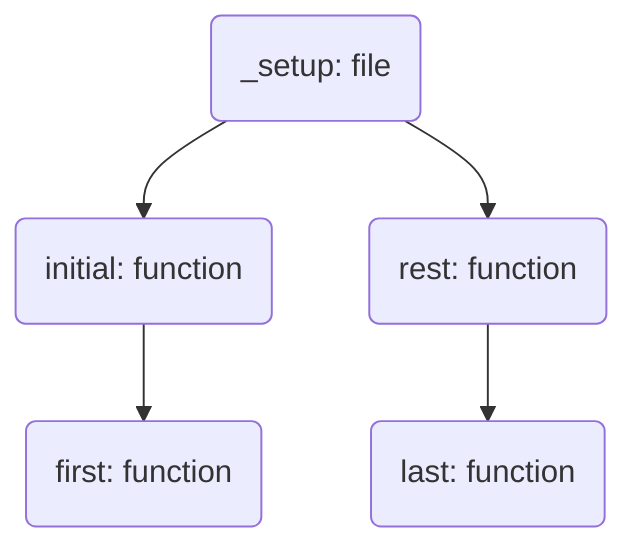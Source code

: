 flowchart TD
  %% Name settings
  _setup(_setup: file)
  initial(initial: function)
  first(first: function)
  rest(rest: function)
  last(last: function)

  %% Hyperlink settings
  click _setup "https://github.com/AshGreyG/To-Realize-Underscore/blob/main/modules/_setup.js"
  click initial "https://github.com/AshGreyG/To-Realize-Underscore/blob/main/modules/initial.js"
  click first "https://github.com/AshGreyG/To-Realize-Underscore/blob/main/modules/first.js"
  click rest "https://github.com/AshGreyG/To-Realize-Underscore/blob/main/modules/rest.js"
  click last "https://github.com/AshGreyG/To-Realize-Underscore/blob/main/modules/last.js"

  %% Array settings
  _setup --> initial
  _setup --> rest
  initial --> first
  rest --> last